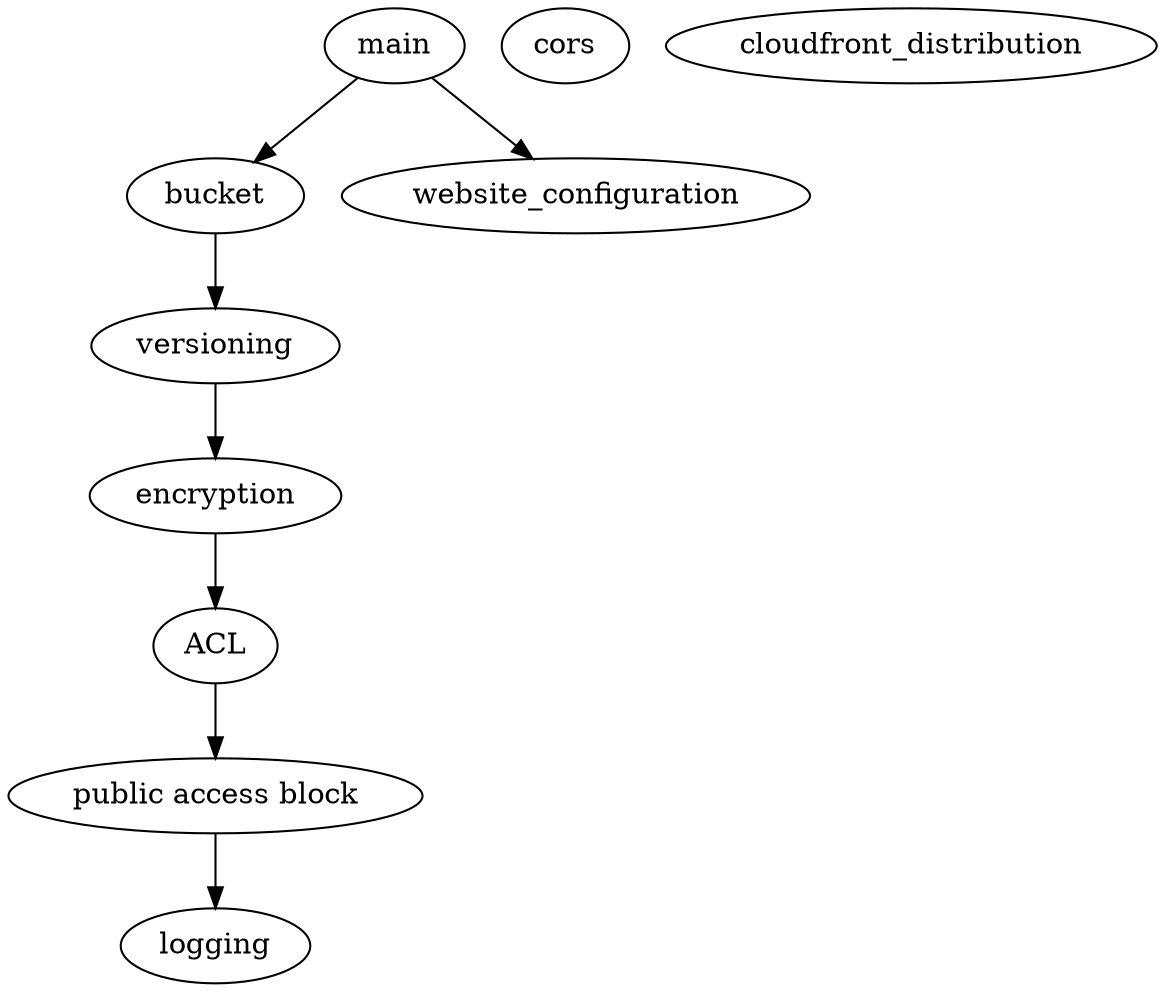 digraph flow {
    compound=true;

    subgraph {
        label = "S3 Module";
        "s3_bkt" [label="bucket", labelhref="https://registry.terraform.io/providers/hashicorp/aws/latest/docs/resources/s3_bucket"];
        "s3_bkt_v" [label="versioning", labelhref=""];
        "s3_bkt_sse" [label="encryption", labelhref=""];
        "s3_bkt_acl" [label="ACL", labelhref=""];
        "s3_bkt_pab" [label="public access block", labelhref=""];
        "s3_bkt_log" [label="logging", labelhref=""];
        "s3_bkt" -> "s3_bkt_v" -> "s3_bkt_sse" -> "s3_bkt_acl" -> "s3_bkt_pab" -> "s3_bkt_log"
    }
    subgraph {
        label = "S3 WebSite";
        website_configuration;
        cors;
        
    }
    subgraph {
        label = "S3 Cloudfront";
        cloudfront_distribution
    }
    main -> {"s3_bkt" website_configuration}
}
